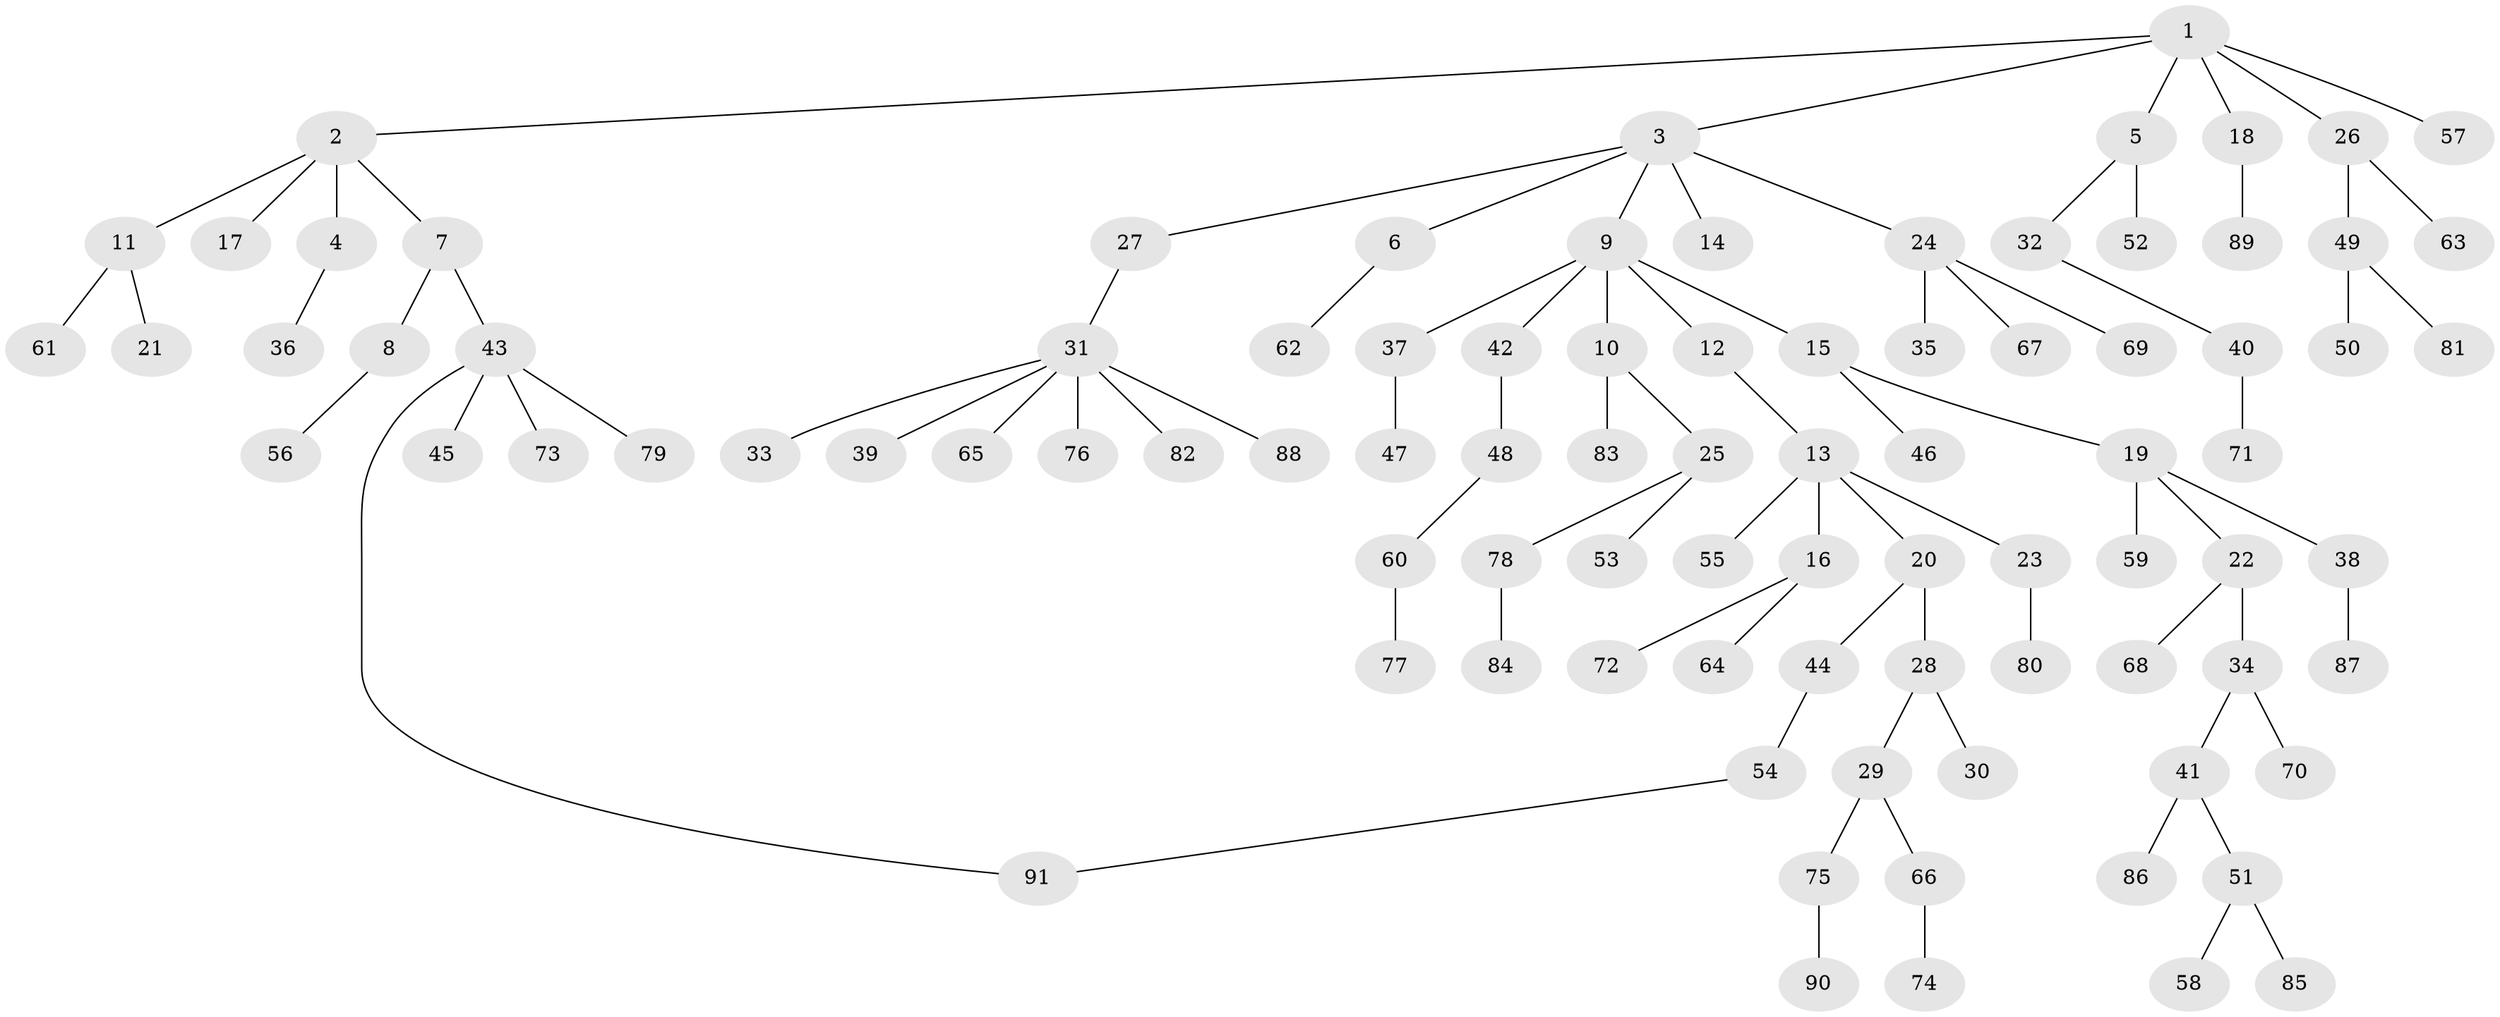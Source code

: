 // Generated by graph-tools (version 1.1) at 2025/34/03/09/25 02:34:21]
// undirected, 91 vertices, 91 edges
graph export_dot {
graph [start="1"]
  node [color=gray90,style=filled];
  1;
  2;
  3;
  4;
  5;
  6;
  7;
  8;
  9;
  10;
  11;
  12;
  13;
  14;
  15;
  16;
  17;
  18;
  19;
  20;
  21;
  22;
  23;
  24;
  25;
  26;
  27;
  28;
  29;
  30;
  31;
  32;
  33;
  34;
  35;
  36;
  37;
  38;
  39;
  40;
  41;
  42;
  43;
  44;
  45;
  46;
  47;
  48;
  49;
  50;
  51;
  52;
  53;
  54;
  55;
  56;
  57;
  58;
  59;
  60;
  61;
  62;
  63;
  64;
  65;
  66;
  67;
  68;
  69;
  70;
  71;
  72;
  73;
  74;
  75;
  76;
  77;
  78;
  79;
  80;
  81;
  82;
  83;
  84;
  85;
  86;
  87;
  88;
  89;
  90;
  91;
  1 -- 2;
  1 -- 3;
  1 -- 5;
  1 -- 18;
  1 -- 26;
  1 -- 57;
  2 -- 4;
  2 -- 7;
  2 -- 11;
  2 -- 17;
  3 -- 6;
  3 -- 9;
  3 -- 14;
  3 -- 24;
  3 -- 27;
  4 -- 36;
  5 -- 32;
  5 -- 52;
  6 -- 62;
  7 -- 8;
  7 -- 43;
  8 -- 56;
  9 -- 10;
  9 -- 12;
  9 -- 15;
  9 -- 37;
  9 -- 42;
  10 -- 25;
  10 -- 83;
  11 -- 21;
  11 -- 61;
  12 -- 13;
  13 -- 16;
  13 -- 20;
  13 -- 23;
  13 -- 55;
  15 -- 19;
  15 -- 46;
  16 -- 64;
  16 -- 72;
  18 -- 89;
  19 -- 22;
  19 -- 38;
  19 -- 59;
  20 -- 28;
  20 -- 44;
  22 -- 34;
  22 -- 68;
  23 -- 80;
  24 -- 35;
  24 -- 67;
  24 -- 69;
  25 -- 53;
  25 -- 78;
  26 -- 49;
  26 -- 63;
  27 -- 31;
  28 -- 29;
  28 -- 30;
  29 -- 66;
  29 -- 75;
  31 -- 33;
  31 -- 39;
  31 -- 65;
  31 -- 76;
  31 -- 82;
  31 -- 88;
  32 -- 40;
  34 -- 41;
  34 -- 70;
  37 -- 47;
  38 -- 87;
  40 -- 71;
  41 -- 51;
  41 -- 86;
  42 -- 48;
  43 -- 45;
  43 -- 73;
  43 -- 79;
  43 -- 91;
  44 -- 54;
  48 -- 60;
  49 -- 50;
  49 -- 81;
  51 -- 58;
  51 -- 85;
  54 -- 91;
  60 -- 77;
  66 -- 74;
  75 -- 90;
  78 -- 84;
}
